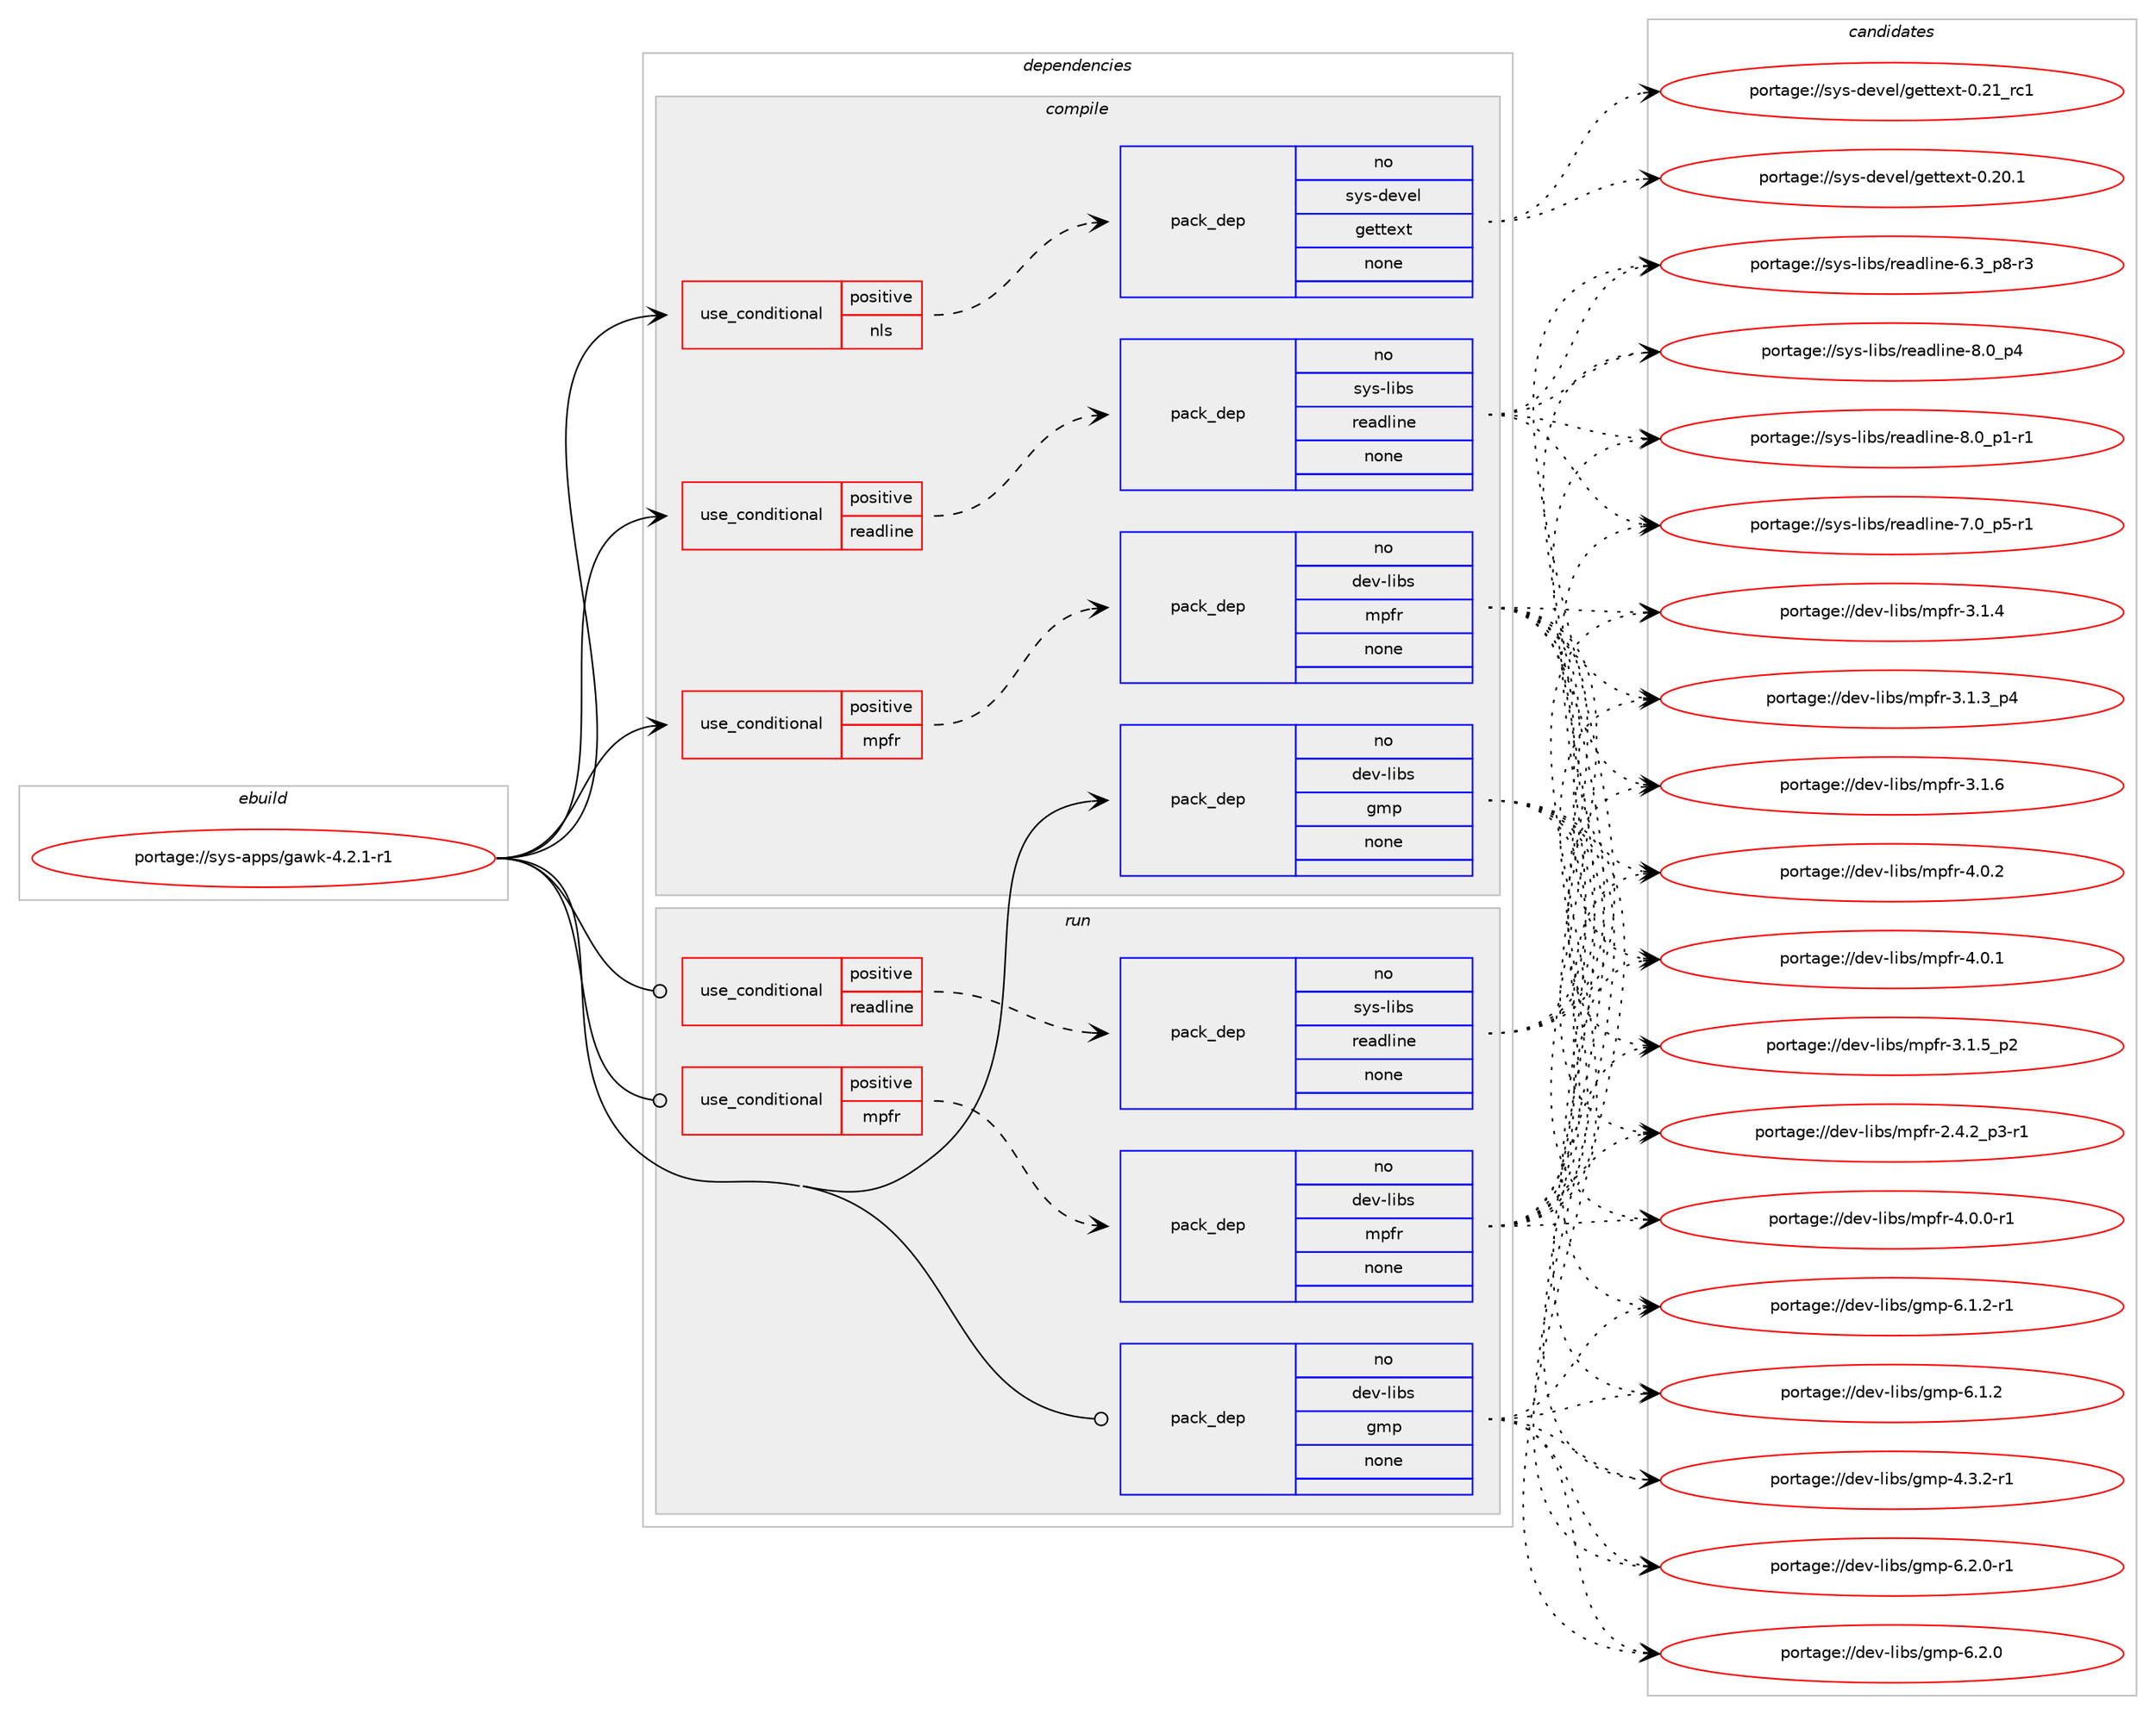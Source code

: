 digraph prolog {

# *************
# Graph options
# *************

newrank=true;
concentrate=true;
compound=true;
graph [rankdir=LR,fontname=Helvetica,fontsize=10,ranksep=1.5];#, ranksep=2.5, nodesep=0.2];
edge  [arrowhead=vee];
node  [fontname=Helvetica,fontsize=10];

# **********
# The ebuild
# **********

subgraph cluster_leftcol {
color=gray;
rank=same;
label=<<i>ebuild</i>>;
id [label="portage://sys-apps/gawk-4.2.1-r1", color=red, width=4, href="../sys-apps/gawk-4.2.1-r1.svg"];
}

# ****************
# The dependencies
# ****************

subgraph cluster_midcol {
color=gray;
label=<<i>dependencies</i>>;
subgraph cluster_compile {
fillcolor="#eeeeee";
style=filled;
label=<<i>compile</i>>;
subgraph cond13874 {
dependency64176 [label=<<TABLE BORDER="0" CELLBORDER="1" CELLSPACING="0" CELLPADDING="4"><TR><TD ROWSPAN="3" CELLPADDING="10">use_conditional</TD></TR><TR><TD>positive</TD></TR><TR><TD>mpfr</TD></TR></TABLE>>, shape=none, color=red];
subgraph pack48987 {
dependency64177 [label=<<TABLE BORDER="0" CELLBORDER="1" CELLSPACING="0" CELLPADDING="4" WIDTH="220"><TR><TD ROWSPAN="6" CELLPADDING="30">pack_dep</TD></TR><TR><TD WIDTH="110">no</TD></TR><TR><TD>dev-libs</TD></TR><TR><TD>mpfr</TD></TR><TR><TD>none</TD></TR><TR><TD></TD></TR></TABLE>>, shape=none, color=blue];
}
dependency64176:e -> dependency64177:w [weight=20,style="dashed",arrowhead="vee"];
}
id:e -> dependency64176:w [weight=20,style="solid",arrowhead="vee"];
subgraph cond13875 {
dependency64178 [label=<<TABLE BORDER="0" CELLBORDER="1" CELLSPACING="0" CELLPADDING="4"><TR><TD ROWSPAN="3" CELLPADDING="10">use_conditional</TD></TR><TR><TD>positive</TD></TR><TR><TD>nls</TD></TR></TABLE>>, shape=none, color=red];
subgraph pack48988 {
dependency64179 [label=<<TABLE BORDER="0" CELLBORDER="1" CELLSPACING="0" CELLPADDING="4" WIDTH="220"><TR><TD ROWSPAN="6" CELLPADDING="30">pack_dep</TD></TR><TR><TD WIDTH="110">no</TD></TR><TR><TD>sys-devel</TD></TR><TR><TD>gettext</TD></TR><TR><TD>none</TD></TR><TR><TD></TD></TR></TABLE>>, shape=none, color=blue];
}
dependency64178:e -> dependency64179:w [weight=20,style="dashed",arrowhead="vee"];
}
id:e -> dependency64178:w [weight=20,style="solid",arrowhead="vee"];
subgraph cond13876 {
dependency64180 [label=<<TABLE BORDER="0" CELLBORDER="1" CELLSPACING="0" CELLPADDING="4"><TR><TD ROWSPAN="3" CELLPADDING="10">use_conditional</TD></TR><TR><TD>positive</TD></TR><TR><TD>readline</TD></TR></TABLE>>, shape=none, color=red];
subgraph pack48989 {
dependency64181 [label=<<TABLE BORDER="0" CELLBORDER="1" CELLSPACING="0" CELLPADDING="4" WIDTH="220"><TR><TD ROWSPAN="6" CELLPADDING="30">pack_dep</TD></TR><TR><TD WIDTH="110">no</TD></TR><TR><TD>sys-libs</TD></TR><TR><TD>readline</TD></TR><TR><TD>none</TD></TR><TR><TD></TD></TR></TABLE>>, shape=none, color=blue];
}
dependency64180:e -> dependency64181:w [weight=20,style="dashed",arrowhead="vee"];
}
id:e -> dependency64180:w [weight=20,style="solid",arrowhead="vee"];
subgraph pack48990 {
dependency64182 [label=<<TABLE BORDER="0" CELLBORDER="1" CELLSPACING="0" CELLPADDING="4" WIDTH="220"><TR><TD ROWSPAN="6" CELLPADDING="30">pack_dep</TD></TR><TR><TD WIDTH="110">no</TD></TR><TR><TD>dev-libs</TD></TR><TR><TD>gmp</TD></TR><TR><TD>none</TD></TR><TR><TD></TD></TR></TABLE>>, shape=none, color=blue];
}
id:e -> dependency64182:w [weight=20,style="solid",arrowhead="vee"];
}
subgraph cluster_compileandrun {
fillcolor="#eeeeee";
style=filled;
label=<<i>compile and run</i>>;
}
subgraph cluster_run {
fillcolor="#eeeeee";
style=filled;
label=<<i>run</i>>;
subgraph cond13877 {
dependency64183 [label=<<TABLE BORDER="0" CELLBORDER="1" CELLSPACING="0" CELLPADDING="4"><TR><TD ROWSPAN="3" CELLPADDING="10">use_conditional</TD></TR><TR><TD>positive</TD></TR><TR><TD>mpfr</TD></TR></TABLE>>, shape=none, color=red];
subgraph pack48991 {
dependency64184 [label=<<TABLE BORDER="0" CELLBORDER="1" CELLSPACING="0" CELLPADDING="4" WIDTH="220"><TR><TD ROWSPAN="6" CELLPADDING="30">pack_dep</TD></TR><TR><TD WIDTH="110">no</TD></TR><TR><TD>dev-libs</TD></TR><TR><TD>mpfr</TD></TR><TR><TD>none</TD></TR><TR><TD></TD></TR></TABLE>>, shape=none, color=blue];
}
dependency64183:e -> dependency64184:w [weight=20,style="dashed",arrowhead="vee"];
}
id:e -> dependency64183:w [weight=20,style="solid",arrowhead="odot"];
subgraph cond13878 {
dependency64185 [label=<<TABLE BORDER="0" CELLBORDER="1" CELLSPACING="0" CELLPADDING="4"><TR><TD ROWSPAN="3" CELLPADDING="10">use_conditional</TD></TR><TR><TD>positive</TD></TR><TR><TD>readline</TD></TR></TABLE>>, shape=none, color=red];
subgraph pack48992 {
dependency64186 [label=<<TABLE BORDER="0" CELLBORDER="1" CELLSPACING="0" CELLPADDING="4" WIDTH="220"><TR><TD ROWSPAN="6" CELLPADDING="30">pack_dep</TD></TR><TR><TD WIDTH="110">no</TD></TR><TR><TD>sys-libs</TD></TR><TR><TD>readline</TD></TR><TR><TD>none</TD></TR><TR><TD></TD></TR></TABLE>>, shape=none, color=blue];
}
dependency64185:e -> dependency64186:w [weight=20,style="dashed",arrowhead="vee"];
}
id:e -> dependency64185:w [weight=20,style="solid",arrowhead="odot"];
subgraph pack48993 {
dependency64187 [label=<<TABLE BORDER="0" CELLBORDER="1" CELLSPACING="0" CELLPADDING="4" WIDTH="220"><TR><TD ROWSPAN="6" CELLPADDING="30">pack_dep</TD></TR><TR><TD WIDTH="110">no</TD></TR><TR><TD>dev-libs</TD></TR><TR><TD>gmp</TD></TR><TR><TD>none</TD></TR><TR><TD></TD></TR></TABLE>>, shape=none, color=blue];
}
id:e -> dependency64187:w [weight=20,style="solid",arrowhead="odot"];
}
}

# **************
# The candidates
# **************

subgraph cluster_choices {
rank=same;
color=gray;
label=<<i>candidates</i>>;

subgraph choice48987 {
color=black;
nodesep=1;
choice100101118451081059811547109112102114455246484650 [label="portage://dev-libs/mpfr-4.0.2", color=red, width=4,href="../dev-libs/mpfr-4.0.2.svg"];
choice100101118451081059811547109112102114455246484649 [label="portage://dev-libs/mpfr-4.0.1", color=red, width=4,href="../dev-libs/mpfr-4.0.1.svg"];
choice1001011184510810598115471091121021144552464846484511449 [label="portage://dev-libs/mpfr-4.0.0-r1", color=red, width=4,href="../dev-libs/mpfr-4.0.0-r1.svg"];
choice100101118451081059811547109112102114455146494654 [label="portage://dev-libs/mpfr-3.1.6", color=red, width=4,href="../dev-libs/mpfr-3.1.6.svg"];
choice1001011184510810598115471091121021144551464946539511250 [label="portage://dev-libs/mpfr-3.1.5_p2", color=red, width=4,href="../dev-libs/mpfr-3.1.5_p2.svg"];
choice100101118451081059811547109112102114455146494652 [label="portage://dev-libs/mpfr-3.1.4", color=red, width=4,href="../dev-libs/mpfr-3.1.4.svg"];
choice1001011184510810598115471091121021144551464946519511252 [label="portage://dev-libs/mpfr-3.1.3_p4", color=red, width=4,href="../dev-libs/mpfr-3.1.3_p4.svg"];
choice10010111845108105981154710911210211445504652465095112514511449 [label="portage://dev-libs/mpfr-2.4.2_p3-r1", color=red, width=4,href="../dev-libs/mpfr-2.4.2_p3-r1.svg"];
dependency64177:e -> choice100101118451081059811547109112102114455246484650:w [style=dotted,weight="100"];
dependency64177:e -> choice100101118451081059811547109112102114455246484649:w [style=dotted,weight="100"];
dependency64177:e -> choice1001011184510810598115471091121021144552464846484511449:w [style=dotted,weight="100"];
dependency64177:e -> choice100101118451081059811547109112102114455146494654:w [style=dotted,weight="100"];
dependency64177:e -> choice1001011184510810598115471091121021144551464946539511250:w [style=dotted,weight="100"];
dependency64177:e -> choice100101118451081059811547109112102114455146494652:w [style=dotted,weight="100"];
dependency64177:e -> choice1001011184510810598115471091121021144551464946519511252:w [style=dotted,weight="100"];
dependency64177:e -> choice10010111845108105981154710911210211445504652465095112514511449:w [style=dotted,weight="100"];
}
subgraph choice48988 {
color=black;
nodesep=1;
choice11512111545100101118101108471031011161161011201164548465049951149949 [label="portage://sys-devel/gettext-0.21_rc1", color=red, width=4,href="../sys-devel/gettext-0.21_rc1.svg"];
choice115121115451001011181011084710310111611610112011645484650484649 [label="portage://sys-devel/gettext-0.20.1", color=red, width=4,href="../sys-devel/gettext-0.20.1.svg"];
dependency64179:e -> choice11512111545100101118101108471031011161161011201164548465049951149949:w [style=dotted,weight="100"];
dependency64179:e -> choice115121115451001011181011084710310111611610112011645484650484649:w [style=dotted,weight="100"];
}
subgraph choice48989 {
color=black;
nodesep=1;
choice11512111545108105981154711410197100108105110101455646489511252 [label="portage://sys-libs/readline-8.0_p4", color=red, width=4,href="../sys-libs/readline-8.0_p4.svg"];
choice115121115451081059811547114101971001081051101014556464895112494511449 [label="portage://sys-libs/readline-8.0_p1-r1", color=red, width=4,href="../sys-libs/readline-8.0_p1-r1.svg"];
choice115121115451081059811547114101971001081051101014555464895112534511449 [label="portage://sys-libs/readline-7.0_p5-r1", color=red, width=4,href="../sys-libs/readline-7.0_p5-r1.svg"];
choice115121115451081059811547114101971001081051101014554465195112564511451 [label="portage://sys-libs/readline-6.3_p8-r3", color=red, width=4,href="../sys-libs/readline-6.3_p8-r3.svg"];
dependency64181:e -> choice11512111545108105981154711410197100108105110101455646489511252:w [style=dotted,weight="100"];
dependency64181:e -> choice115121115451081059811547114101971001081051101014556464895112494511449:w [style=dotted,weight="100"];
dependency64181:e -> choice115121115451081059811547114101971001081051101014555464895112534511449:w [style=dotted,weight="100"];
dependency64181:e -> choice115121115451081059811547114101971001081051101014554465195112564511451:w [style=dotted,weight="100"];
}
subgraph choice48990 {
color=black;
nodesep=1;
choice1001011184510810598115471031091124554465046484511449 [label="portage://dev-libs/gmp-6.2.0-r1", color=red, width=4,href="../dev-libs/gmp-6.2.0-r1.svg"];
choice100101118451081059811547103109112455446504648 [label="portage://dev-libs/gmp-6.2.0", color=red, width=4,href="../dev-libs/gmp-6.2.0.svg"];
choice1001011184510810598115471031091124554464946504511449 [label="portage://dev-libs/gmp-6.1.2-r1", color=red, width=4,href="../dev-libs/gmp-6.1.2-r1.svg"];
choice100101118451081059811547103109112455446494650 [label="portage://dev-libs/gmp-6.1.2", color=red, width=4,href="../dev-libs/gmp-6.1.2.svg"];
choice1001011184510810598115471031091124552465146504511449 [label="portage://dev-libs/gmp-4.3.2-r1", color=red, width=4,href="../dev-libs/gmp-4.3.2-r1.svg"];
dependency64182:e -> choice1001011184510810598115471031091124554465046484511449:w [style=dotted,weight="100"];
dependency64182:e -> choice100101118451081059811547103109112455446504648:w [style=dotted,weight="100"];
dependency64182:e -> choice1001011184510810598115471031091124554464946504511449:w [style=dotted,weight="100"];
dependency64182:e -> choice100101118451081059811547103109112455446494650:w [style=dotted,weight="100"];
dependency64182:e -> choice1001011184510810598115471031091124552465146504511449:w [style=dotted,weight="100"];
}
subgraph choice48991 {
color=black;
nodesep=1;
choice100101118451081059811547109112102114455246484650 [label="portage://dev-libs/mpfr-4.0.2", color=red, width=4,href="../dev-libs/mpfr-4.0.2.svg"];
choice100101118451081059811547109112102114455246484649 [label="portage://dev-libs/mpfr-4.0.1", color=red, width=4,href="../dev-libs/mpfr-4.0.1.svg"];
choice1001011184510810598115471091121021144552464846484511449 [label="portage://dev-libs/mpfr-4.0.0-r1", color=red, width=4,href="../dev-libs/mpfr-4.0.0-r1.svg"];
choice100101118451081059811547109112102114455146494654 [label="portage://dev-libs/mpfr-3.1.6", color=red, width=4,href="../dev-libs/mpfr-3.1.6.svg"];
choice1001011184510810598115471091121021144551464946539511250 [label="portage://dev-libs/mpfr-3.1.5_p2", color=red, width=4,href="../dev-libs/mpfr-3.1.5_p2.svg"];
choice100101118451081059811547109112102114455146494652 [label="portage://dev-libs/mpfr-3.1.4", color=red, width=4,href="../dev-libs/mpfr-3.1.4.svg"];
choice1001011184510810598115471091121021144551464946519511252 [label="portage://dev-libs/mpfr-3.1.3_p4", color=red, width=4,href="../dev-libs/mpfr-3.1.3_p4.svg"];
choice10010111845108105981154710911210211445504652465095112514511449 [label="portage://dev-libs/mpfr-2.4.2_p3-r1", color=red, width=4,href="../dev-libs/mpfr-2.4.2_p3-r1.svg"];
dependency64184:e -> choice100101118451081059811547109112102114455246484650:w [style=dotted,weight="100"];
dependency64184:e -> choice100101118451081059811547109112102114455246484649:w [style=dotted,weight="100"];
dependency64184:e -> choice1001011184510810598115471091121021144552464846484511449:w [style=dotted,weight="100"];
dependency64184:e -> choice100101118451081059811547109112102114455146494654:w [style=dotted,weight="100"];
dependency64184:e -> choice1001011184510810598115471091121021144551464946539511250:w [style=dotted,weight="100"];
dependency64184:e -> choice100101118451081059811547109112102114455146494652:w [style=dotted,weight="100"];
dependency64184:e -> choice1001011184510810598115471091121021144551464946519511252:w [style=dotted,weight="100"];
dependency64184:e -> choice10010111845108105981154710911210211445504652465095112514511449:w [style=dotted,weight="100"];
}
subgraph choice48992 {
color=black;
nodesep=1;
choice11512111545108105981154711410197100108105110101455646489511252 [label="portage://sys-libs/readline-8.0_p4", color=red, width=4,href="../sys-libs/readline-8.0_p4.svg"];
choice115121115451081059811547114101971001081051101014556464895112494511449 [label="portage://sys-libs/readline-8.0_p1-r1", color=red, width=4,href="../sys-libs/readline-8.0_p1-r1.svg"];
choice115121115451081059811547114101971001081051101014555464895112534511449 [label="portage://sys-libs/readline-7.0_p5-r1", color=red, width=4,href="../sys-libs/readline-7.0_p5-r1.svg"];
choice115121115451081059811547114101971001081051101014554465195112564511451 [label="portage://sys-libs/readline-6.3_p8-r3", color=red, width=4,href="../sys-libs/readline-6.3_p8-r3.svg"];
dependency64186:e -> choice11512111545108105981154711410197100108105110101455646489511252:w [style=dotted,weight="100"];
dependency64186:e -> choice115121115451081059811547114101971001081051101014556464895112494511449:w [style=dotted,weight="100"];
dependency64186:e -> choice115121115451081059811547114101971001081051101014555464895112534511449:w [style=dotted,weight="100"];
dependency64186:e -> choice115121115451081059811547114101971001081051101014554465195112564511451:w [style=dotted,weight="100"];
}
subgraph choice48993 {
color=black;
nodesep=1;
choice1001011184510810598115471031091124554465046484511449 [label="portage://dev-libs/gmp-6.2.0-r1", color=red, width=4,href="../dev-libs/gmp-6.2.0-r1.svg"];
choice100101118451081059811547103109112455446504648 [label="portage://dev-libs/gmp-6.2.0", color=red, width=4,href="../dev-libs/gmp-6.2.0.svg"];
choice1001011184510810598115471031091124554464946504511449 [label="portage://dev-libs/gmp-6.1.2-r1", color=red, width=4,href="../dev-libs/gmp-6.1.2-r1.svg"];
choice100101118451081059811547103109112455446494650 [label="portage://dev-libs/gmp-6.1.2", color=red, width=4,href="../dev-libs/gmp-6.1.2.svg"];
choice1001011184510810598115471031091124552465146504511449 [label="portage://dev-libs/gmp-4.3.2-r1", color=red, width=4,href="../dev-libs/gmp-4.3.2-r1.svg"];
dependency64187:e -> choice1001011184510810598115471031091124554465046484511449:w [style=dotted,weight="100"];
dependency64187:e -> choice100101118451081059811547103109112455446504648:w [style=dotted,weight="100"];
dependency64187:e -> choice1001011184510810598115471031091124554464946504511449:w [style=dotted,weight="100"];
dependency64187:e -> choice100101118451081059811547103109112455446494650:w [style=dotted,weight="100"];
dependency64187:e -> choice1001011184510810598115471031091124552465146504511449:w [style=dotted,weight="100"];
}
}

}
